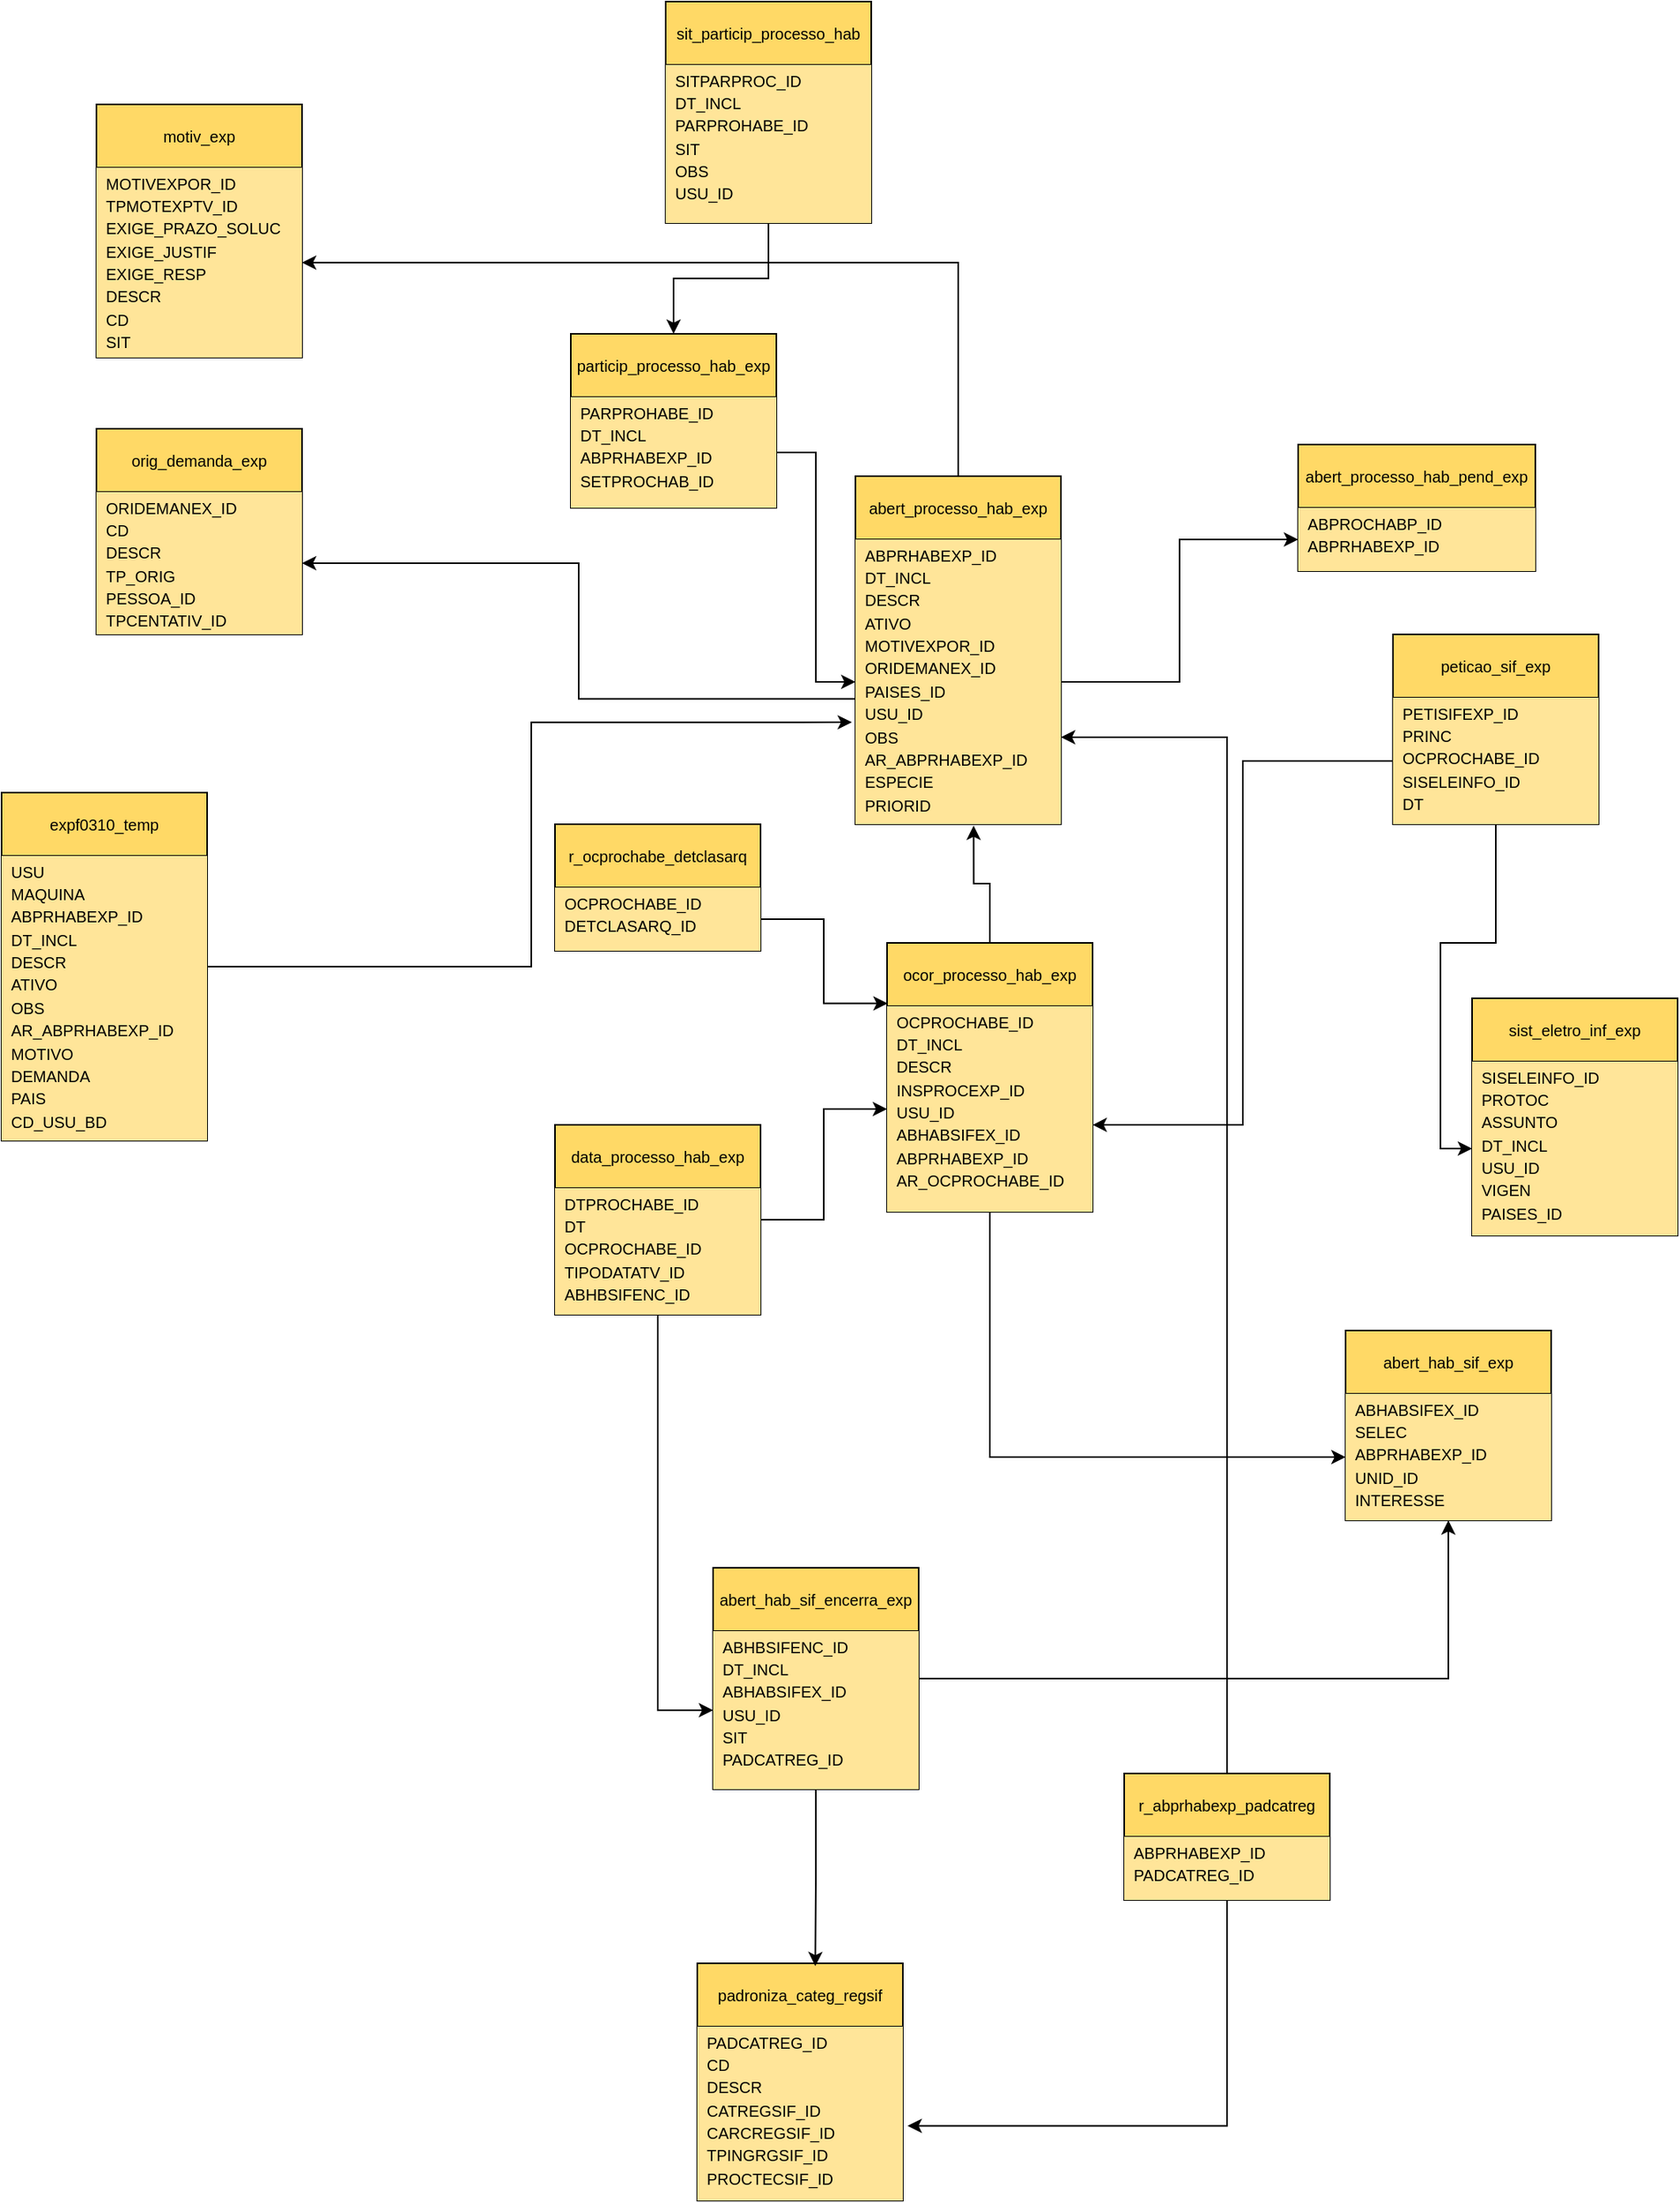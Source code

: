 <mxfile version="26.2.14">
  <diagram name="Página-1" id="PtGLryCrLmSfJg2WmDnL">
    <mxGraphModel dx="2392" dy="1904" grid="1" gridSize="10" guides="1" tooltips="1" connect="1" arrows="1" fold="1" page="1" pageScale="1" pageWidth="827" pageHeight="1169" math="0" shadow="0">
      <root>
        <mxCell id="0" />
        <mxCell id="1" parent="0" />
        <mxCell id="A1w2H3P0BhdjiwpkG9KE-1" value="&lt;font style=&quot;font-size: 10px;&quot;&gt;r_ocprochabe_detclasarq&lt;/font&gt;" style="swimlane;fontStyle=0;childLayout=stackLayout;horizontal=1;startSize=40;horizontalStack=0;resizeParent=1;resizeParentMax=0;resizeLast=0;collapsible=1;marginBottom=0;whiteSpace=wrap;html=1;fillColor=light-dark(#FFD966,#AF543C);" vertex="1" parent="1">
          <mxGeometry x="50" y="340" width="130" height="80" as="geometry" />
        </mxCell>
        <mxCell id="A1w2H3P0BhdjiwpkG9KE-2" value="&lt;div&gt;&lt;div&gt;&lt;div&gt;&lt;font style=&quot;font-size: 10px;&quot;&gt;OCPROCHABE_ID&amp;nbsp;&lt;/font&gt;&lt;/div&gt;&lt;div&gt;&lt;font style=&quot;font-size: 10px;&quot;&gt;DETCLASARQ_ID&amp;nbsp;&lt;/font&gt;&lt;/div&gt;&lt;/div&gt;&lt;/div&gt;&lt;div&gt;&lt;br&gt;&lt;/div&gt;" style="text;strokeColor=none;fillColor=#FFE599;align=left;verticalAlign=middle;spacingLeft=4;spacingRight=4;overflow=hidden;points=[[0,0.5],[1,0.5]];portConstraint=eastwest;rotatable=0;whiteSpace=wrap;html=1;" vertex="1" parent="A1w2H3P0BhdjiwpkG9KE-1">
          <mxGeometry y="40" width="130" height="40" as="geometry" />
        </mxCell>
        <mxCell id="A1w2H3P0BhdjiwpkG9KE-52" style="edgeStyle=orthogonalEdgeStyle;rounded=0;orthogonalLoop=1;jettySize=auto;html=1;" edge="1" parent="1" source="A1w2H3P0BhdjiwpkG9KE-6" target="A1w2H3P0BhdjiwpkG9KE-51">
          <mxGeometry relative="1" as="geometry" />
        </mxCell>
        <mxCell id="A1w2H3P0BhdjiwpkG9KE-6" value="&lt;font style=&quot;font-size: 10px;&quot;&gt;abert_processo_hab_exp&lt;/font&gt;" style="swimlane;fontStyle=0;childLayout=stackLayout;horizontal=1;startSize=40;horizontalStack=0;resizeParent=1;resizeParentMax=0;resizeLast=0;collapsible=1;marginBottom=0;whiteSpace=wrap;html=1;fillColor=light-dark(#FFD966,#AF543C);" vertex="1" parent="1">
          <mxGeometry x="240" y="120" width="130" height="220" as="geometry" />
        </mxCell>
        <mxCell id="A1w2H3P0BhdjiwpkG9KE-7" value="&lt;div&gt;&lt;div&gt;&lt;div&gt;&lt;div&gt;&lt;span style=&quot;font-size: 10px;&quot;&gt;ABPRHABEXP_ID&amp;nbsp; &amp;nbsp;&amp;nbsp;&lt;/span&gt;&lt;/div&gt;&lt;div&gt;&lt;span style=&quot;font-size: 10px;&quot;&gt;DT_INCL&amp;nbsp; &amp;nbsp; &amp;nbsp; &amp;nbsp; &amp;nbsp;&amp;nbsp;&lt;/span&gt;&lt;/div&gt;&lt;div&gt;&lt;span style=&quot;font-size: 10px;&quot;&gt;DESCR&amp;nbsp; &amp;nbsp; &amp;nbsp; &amp;nbsp; &amp;nbsp; &amp;nbsp;&amp;nbsp;&lt;/span&gt;&lt;/div&gt;&lt;div&gt;&lt;span style=&quot;font-size: 10px;&quot;&gt;ATIVO&amp;nbsp; &amp;nbsp; &amp;nbsp; &amp;nbsp; &amp;nbsp; &amp;nbsp;&amp;nbsp;&lt;/span&gt;&lt;/div&gt;&lt;div&gt;&lt;span style=&quot;font-size: 10px;&quot;&gt;MOTIVEXPOR_ID&amp;nbsp; &amp;nbsp;&amp;nbsp;&lt;/span&gt;&lt;/div&gt;&lt;div&gt;&lt;span style=&quot;font-size: 10px;&quot;&gt;ORIDEMANEX_ID&amp;nbsp; &amp;nbsp;&amp;nbsp;&lt;/span&gt;&lt;/div&gt;&lt;div&gt;&lt;span style=&quot;font-size: 10px;&quot;&gt;PAISES_ID&amp;nbsp; &amp;nbsp; &amp;nbsp; &amp;nbsp;&amp;nbsp;&lt;/span&gt;&lt;/div&gt;&lt;div&gt;&lt;span style=&quot;font-size: 10px;&quot;&gt;USU_ID&amp;nbsp; &amp;nbsp; &amp;nbsp; &amp;nbsp; &amp;nbsp; &amp;nbsp;&lt;/span&gt;&lt;/div&gt;&lt;div&gt;&lt;span style=&quot;font-size: 10px;&quot;&gt;OBS&amp;nbsp; &amp;nbsp; &amp;nbsp; &amp;nbsp; &amp;nbsp; &amp;nbsp; &amp;nbsp;&amp;nbsp;&lt;/span&gt;&lt;/div&gt;&lt;div&gt;&lt;span style=&quot;font-size: 10px;&quot;&gt;AR_ABPRHABEXP_ID&amp;nbsp;&lt;/span&gt;&lt;/div&gt;&lt;div&gt;&lt;span style=&quot;font-size: 10px;&quot;&gt;ESPECIE&amp;nbsp; &amp;nbsp; &amp;nbsp; &amp;nbsp; &amp;nbsp;&amp;nbsp;&lt;/span&gt;&lt;/div&gt;&lt;div&gt;&lt;span style=&quot;font-size: 10px;&quot;&gt;PRIORID&amp;nbsp; &amp;nbsp; &amp;nbsp; &amp;nbsp; &amp;nbsp;&amp;nbsp;&lt;/span&gt;&lt;/div&gt;&lt;/div&gt;&lt;/div&gt;&lt;/div&gt;&lt;div&gt;&lt;br&gt;&lt;/div&gt;" style="text;strokeColor=none;fillColor=#FFE599;align=left;verticalAlign=middle;spacingLeft=4;spacingRight=4;overflow=hidden;points=[[0,0.5],[1,0.5]];portConstraint=eastwest;rotatable=0;whiteSpace=wrap;html=1;" vertex="1" parent="A1w2H3P0BhdjiwpkG9KE-6">
          <mxGeometry y="40" width="130" height="180" as="geometry" />
        </mxCell>
        <mxCell id="A1w2H3P0BhdjiwpkG9KE-8" value="&lt;font style=&quot;font-size: 10px;&quot;&gt;abert_processo_hab_pend_exp&lt;/font&gt;" style="swimlane;fontStyle=0;childLayout=stackLayout;horizontal=1;startSize=40;horizontalStack=0;resizeParent=1;resizeParentMax=0;resizeLast=0;collapsible=1;marginBottom=0;whiteSpace=wrap;html=1;fillColor=light-dark(#FFD966,#AF543C);" vertex="1" parent="1">
          <mxGeometry x="520" y="100" width="150" height="80" as="geometry" />
        </mxCell>
        <mxCell id="A1w2H3P0BhdjiwpkG9KE-9" value="&lt;div&gt;&lt;div&gt;&lt;div&gt;&lt;div&gt;&lt;div&gt;&lt;div&gt;&lt;span style=&quot;font-size: 10px;&quot;&gt;ABPROCHABP_ID&lt;/span&gt;&lt;/div&gt;&lt;div&gt;&lt;span style=&quot;font-size: 10px;&quot;&gt;ABPRHABEXP_ID&lt;/span&gt;&lt;/div&gt;&lt;/div&gt;&lt;/div&gt;&lt;/div&gt;&lt;/div&gt;&lt;/div&gt;&lt;div&gt;&lt;br&gt;&lt;/div&gt;" style="text;strokeColor=none;fillColor=#FFE599;align=left;verticalAlign=middle;spacingLeft=4;spacingRight=4;overflow=hidden;points=[[0,0.5],[1,0.5]];portConstraint=eastwest;rotatable=0;whiteSpace=wrap;html=1;" vertex="1" parent="A1w2H3P0BhdjiwpkG9KE-8">
          <mxGeometry y="40" width="150" height="40" as="geometry" />
        </mxCell>
        <mxCell id="A1w2H3P0BhdjiwpkG9KE-24" style="edgeStyle=orthogonalEdgeStyle;rounded=0;orthogonalLoop=1;jettySize=auto;html=1;entryX=0;entryY=0.5;entryDx=0;entryDy=0;" edge="1" parent="1" source="A1w2H3P0BhdjiwpkG9KE-10" target="A1w2H3P0BhdjiwpkG9KE-16">
          <mxGeometry relative="1" as="geometry" />
        </mxCell>
        <mxCell id="A1w2H3P0BhdjiwpkG9KE-27" style="edgeStyle=orthogonalEdgeStyle;rounded=0;orthogonalLoop=1;jettySize=auto;html=1;entryX=0;entryY=0.5;entryDx=0;entryDy=0;" edge="1" parent="1" source="A1w2H3P0BhdjiwpkG9KE-10" target="A1w2H3P0BhdjiwpkG9KE-26">
          <mxGeometry relative="1" as="geometry" />
        </mxCell>
        <mxCell id="A1w2H3P0BhdjiwpkG9KE-10" value="&lt;font style=&quot;font-size: 10px;&quot;&gt;data_processo_hab_exp&lt;/font&gt;" style="swimlane;fontStyle=0;childLayout=stackLayout;horizontal=1;startSize=40;horizontalStack=0;resizeParent=1;resizeParentMax=0;resizeLast=0;collapsible=1;marginBottom=0;whiteSpace=wrap;html=1;fillColor=light-dark(#FFD966,#AF543C);" vertex="1" parent="1">
          <mxGeometry x="50" y="530" width="130" height="120" as="geometry" />
        </mxCell>
        <mxCell id="A1w2H3P0BhdjiwpkG9KE-11" value="&lt;div&gt;&lt;div&gt;&lt;div&gt;&lt;div&gt;&lt;span style=&quot;font-size: 10px;&quot;&gt;DTPROCHABE_ID&amp;nbsp;&lt;/span&gt;&lt;/div&gt;&lt;div&gt;&lt;span style=&quot;font-size: 10px;&quot;&gt;DT&amp;nbsp; &amp;nbsp; &amp;nbsp; &amp;nbsp; &amp;nbsp; &amp;nbsp;&amp;nbsp;&lt;/span&gt;&lt;/div&gt;&lt;div&gt;&lt;span style=&quot;font-size: 10px;&quot;&gt;OCPROCHABE_ID&amp;nbsp;&lt;/span&gt;&lt;/div&gt;&lt;div&gt;&lt;span style=&quot;font-size: 10px;&quot;&gt;TIPODATATV_ID&amp;nbsp;&lt;/span&gt;&lt;/div&gt;&lt;div&gt;&lt;span style=&quot;font-size: 10px;&quot;&gt;ABHBSIFENC_ID&amp;nbsp;&lt;/span&gt;&lt;/div&gt;&lt;/div&gt;&lt;/div&gt;&lt;/div&gt;&lt;div&gt;&lt;br&gt;&lt;/div&gt;" style="text;strokeColor=none;fillColor=#FFE599;align=left;verticalAlign=middle;spacingLeft=4;spacingRight=4;overflow=hidden;points=[[0,0.5],[1,0.5]];portConstraint=eastwest;rotatable=0;whiteSpace=wrap;html=1;" vertex="1" parent="A1w2H3P0BhdjiwpkG9KE-10">
          <mxGeometry y="40" width="130" height="80" as="geometry" />
        </mxCell>
        <mxCell id="A1w2H3P0BhdjiwpkG9KE-23" style="edgeStyle=orthogonalEdgeStyle;rounded=0;orthogonalLoop=1;jettySize=auto;html=1;" edge="1" parent="1" source="A1w2H3P0BhdjiwpkG9KE-12" target="A1w2H3P0BhdjiwpkG9KE-22">
          <mxGeometry relative="1" as="geometry" />
        </mxCell>
        <mxCell id="A1w2H3P0BhdjiwpkG9KE-12" value="&lt;font style=&quot;font-size: 10px;&quot;&gt;peticao_sif_exp&lt;/font&gt;" style="swimlane;fontStyle=0;childLayout=stackLayout;horizontal=1;startSize=40;horizontalStack=0;resizeParent=1;resizeParentMax=0;resizeLast=0;collapsible=1;marginBottom=0;whiteSpace=wrap;html=1;fillColor=light-dark(#FFD966,#AF543C);" vertex="1" parent="1">
          <mxGeometry x="580" y="220" width="130" height="120" as="geometry" />
        </mxCell>
        <mxCell id="A1w2H3P0BhdjiwpkG9KE-13" value="&lt;div&gt;&lt;div&gt;&lt;div&gt;&lt;div&gt;&lt;div&gt;&lt;span style=&quot;font-size: 10px;&quot;&gt;PETISIFEXP_ID&amp;nbsp;&lt;/span&gt;&lt;/div&gt;&lt;div&gt;&lt;span style=&quot;font-size: 10px;&quot;&gt;PRINC&amp;nbsp; &amp;nbsp; &amp;nbsp; &amp;nbsp; &amp;nbsp;&lt;/span&gt;&lt;/div&gt;&lt;div&gt;&lt;span style=&quot;font-size: 10px;&quot;&gt;OCPROCHABE_ID&amp;nbsp;&lt;/span&gt;&lt;/div&gt;&lt;div&gt;&lt;span style=&quot;font-size: 10px;&quot;&gt;SISELEINFO_ID&amp;nbsp;&lt;/span&gt;&lt;/div&gt;&lt;div&gt;&lt;span style=&quot;font-size: 10px;&quot;&gt;DT&amp;nbsp; &amp;nbsp; &amp;nbsp; &amp;nbsp; &amp;nbsp; &amp;nbsp;&amp;nbsp;&lt;/span&gt;&lt;/div&gt;&lt;/div&gt;&lt;/div&gt;&lt;/div&gt;&lt;/div&gt;&lt;div&gt;&lt;br&gt;&lt;/div&gt;" style="text;strokeColor=none;fillColor=#FFE599;align=left;verticalAlign=middle;spacingLeft=4;spacingRight=4;overflow=hidden;points=[[0,0.5],[1,0.5]];portConstraint=eastwest;rotatable=0;whiteSpace=wrap;html=1;" vertex="1" parent="A1w2H3P0BhdjiwpkG9KE-12">
          <mxGeometry y="40" width="130" height="80" as="geometry" />
        </mxCell>
        <mxCell id="A1w2H3P0BhdjiwpkG9KE-14" style="edgeStyle=orthogonalEdgeStyle;rounded=0;orthogonalLoop=1;jettySize=auto;html=1;" edge="1" parent="1" source="A1w2H3P0BhdjiwpkG9KE-7" target="A1w2H3P0BhdjiwpkG9KE-9">
          <mxGeometry relative="1" as="geometry" />
        </mxCell>
        <mxCell id="A1w2H3P0BhdjiwpkG9KE-30" style="edgeStyle=orthogonalEdgeStyle;rounded=0;orthogonalLoop=1;jettySize=auto;html=1;entryX=0;entryY=0.5;entryDx=0;entryDy=0;" edge="1" parent="1" source="A1w2H3P0BhdjiwpkG9KE-15" target="A1w2H3P0BhdjiwpkG9KE-29">
          <mxGeometry relative="1" as="geometry" />
        </mxCell>
        <mxCell id="A1w2H3P0BhdjiwpkG9KE-15" value="&lt;font style=&quot;font-size: 10px;&quot;&gt;ocor_processo_hab_exp&lt;/font&gt;" style="swimlane;fontStyle=0;childLayout=stackLayout;horizontal=1;startSize=40;horizontalStack=0;resizeParent=1;resizeParentMax=0;resizeLast=0;collapsible=1;marginBottom=0;whiteSpace=wrap;html=1;fillColor=light-dark(#FFD966,#AF543C);" vertex="1" parent="1">
          <mxGeometry x="260" y="415" width="130" height="170" as="geometry" />
        </mxCell>
        <mxCell id="A1w2H3P0BhdjiwpkG9KE-16" value="&lt;div&gt;&lt;div&gt;&lt;div&gt;&lt;div&gt;&lt;div&gt;&lt;span style=&quot;font-size: 10px;&quot;&gt;OCPROCHABE_ID&amp;nbsp; &amp;nbsp;&amp;nbsp;&lt;/span&gt;&lt;/div&gt;&lt;div&gt;&lt;span style=&quot;font-size: 10px;&quot;&gt;DT_INCL&amp;nbsp; &amp;nbsp; &amp;nbsp; &amp;nbsp; &amp;nbsp;&amp;nbsp;&lt;/span&gt;&lt;/div&gt;&lt;div&gt;&lt;span style=&quot;font-size: 10px;&quot;&gt;DESCR&amp;nbsp; &amp;nbsp; &amp;nbsp; &amp;nbsp; &amp;nbsp; &amp;nbsp;&amp;nbsp;&lt;/span&gt;&lt;/div&gt;&lt;div&gt;&lt;span style=&quot;font-size: 10px;&quot;&gt;INSPROCEXP_ID&amp;nbsp; &amp;nbsp;&amp;nbsp;&lt;/span&gt;&lt;/div&gt;&lt;div&gt;&lt;span style=&quot;font-size: 10px;&quot;&gt;USU_ID&amp;nbsp; &amp;nbsp; &amp;nbsp; &amp;nbsp; &amp;nbsp; &amp;nbsp;&lt;/span&gt;&lt;/div&gt;&lt;div&gt;&lt;span style=&quot;font-size: 10px;&quot;&gt;ABHABSIFEX_ID&amp;nbsp; &amp;nbsp;&amp;nbsp;&lt;/span&gt;&lt;/div&gt;&lt;div&gt;&lt;span style=&quot;font-size: 10px;&quot;&gt;ABPRHABEXP_ID&amp;nbsp; &amp;nbsp;&amp;nbsp;&lt;/span&gt;&lt;/div&gt;&lt;div&gt;&lt;span style=&quot;font-size: 10px;&quot;&gt;AR_OCPROCHABE_ID&amp;nbsp;&lt;/span&gt;&lt;/div&gt;&lt;/div&gt;&lt;/div&gt;&lt;/div&gt;&lt;/div&gt;&lt;div&gt;&lt;br&gt;&lt;/div&gt;" style="text;strokeColor=none;fillColor=#FFE599;align=left;verticalAlign=middle;spacingLeft=4;spacingRight=4;overflow=hidden;points=[[0,0.5],[1,0.5]];portConstraint=eastwest;rotatable=0;whiteSpace=wrap;html=1;" vertex="1" parent="A1w2H3P0BhdjiwpkG9KE-15">
          <mxGeometry y="40" width="130" height="130" as="geometry" />
        </mxCell>
        <mxCell id="A1w2H3P0BhdjiwpkG9KE-18" style="edgeStyle=orthogonalEdgeStyle;rounded=0;orthogonalLoop=1;jettySize=auto;html=1;entryX=0.003;entryY=0.225;entryDx=0;entryDy=0;entryPerimeter=0;" edge="1" parent="1" source="A1w2H3P0BhdjiwpkG9KE-2" target="A1w2H3P0BhdjiwpkG9KE-15">
          <mxGeometry relative="1" as="geometry" />
        </mxCell>
        <mxCell id="A1w2H3P0BhdjiwpkG9KE-19" style="edgeStyle=orthogonalEdgeStyle;rounded=0;orthogonalLoop=1;jettySize=auto;html=1;entryX=1;entryY=0.577;entryDx=0;entryDy=0;entryPerimeter=0;" edge="1" parent="1" source="A1w2H3P0BhdjiwpkG9KE-13" target="A1w2H3P0BhdjiwpkG9KE-16">
          <mxGeometry relative="1" as="geometry" />
        </mxCell>
        <mxCell id="A1w2H3P0BhdjiwpkG9KE-20" style="edgeStyle=orthogonalEdgeStyle;rounded=0;orthogonalLoop=1;jettySize=auto;html=1;entryX=0.575;entryY=1.005;entryDx=0;entryDy=0;entryPerimeter=0;" edge="1" parent="1" source="A1w2H3P0BhdjiwpkG9KE-15" target="A1w2H3P0BhdjiwpkG9KE-7">
          <mxGeometry relative="1" as="geometry" />
        </mxCell>
        <mxCell id="A1w2H3P0BhdjiwpkG9KE-21" value="&lt;font style=&quot;font-size: 10px;&quot;&gt;sist_eletro_inf_exp&lt;/font&gt;" style="swimlane;fontStyle=0;childLayout=stackLayout;horizontal=1;startSize=40;horizontalStack=0;resizeParent=1;resizeParentMax=0;resizeLast=0;collapsible=1;marginBottom=0;whiteSpace=wrap;html=1;fillColor=light-dark(#FFD966,#AF543C);" vertex="1" parent="1">
          <mxGeometry x="630" y="450" width="130" height="150" as="geometry" />
        </mxCell>
        <mxCell id="A1w2H3P0BhdjiwpkG9KE-22" value="&lt;div&gt;&lt;div&gt;&lt;div&gt;&lt;div&gt;&lt;div&gt;&lt;div&gt;&lt;span style=&quot;font-size: 10px;&quot;&gt;SISELEINFO_ID&amp;nbsp;&lt;/span&gt;&lt;/div&gt;&lt;div&gt;&lt;span style=&quot;font-size: 10px;&quot;&gt;PROTOC&amp;nbsp; &amp;nbsp; &amp;nbsp; &amp;nbsp;&amp;nbsp;&lt;/span&gt;&lt;/div&gt;&lt;div&gt;&lt;span style=&quot;font-size: 10px;&quot;&gt;ASSUNTO&amp;nbsp; &amp;nbsp; &amp;nbsp; &amp;nbsp;&lt;/span&gt;&lt;/div&gt;&lt;div&gt;&lt;span style=&quot;font-size: 10px;&quot;&gt;DT_INCL&amp;nbsp; &amp;nbsp; &amp;nbsp; &amp;nbsp;&lt;/span&gt;&lt;/div&gt;&lt;div&gt;&lt;span style=&quot;font-size: 10px;&quot;&gt;USU_ID&amp;nbsp; &amp;nbsp; &amp;nbsp; &amp;nbsp;&amp;nbsp;&lt;/span&gt;&lt;/div&gt;&lt;div&gt;&lt;span style=&quot;font-size: 10px;&quot;&gt;VIGEN&amp;nbsp; &amp;nbsp; &amp;nbsp; &amp;nbsp; &amp;nbsp;&lt;/span&gt;&lt;/div&gt;&lt;div&gt;&lt;span style=&quot;font-size: 10px;&quot;&gt;PAISES_ID&amp;nbsp; &amp;nbsp; &amp;nbsp;&lt;/span&gt;&lt;/div&gt;&lt;/div&gt;&lt;/div&gt;&lt;/div&gt;&lt;/div&gt;&lt;/div&gt;&lt;div&gt;&lt;br&gt;&lt;/div&gt;" style="text;strokeColor=none;fillColor=#FFE599;align=left;verticalAlign=middle;spacingLeft=4;spacingRight=4;overflow=hidden;points=[[0,0.5],[1,0.5]];portConstraint=eastwest;rotatable=0;whiteSpace=wrap;html=1;" vertex="1" parent="A1w2H3P0BhdjiwpkG9KE-21">
          <mxGeometry y="40" width="130" height="110" as="geometry" />
        </mxCell>
        <mxCell id="A1w2H3P0BhdjiwpkG9KE-31" style="edgeStyle=orthogonalEdgeStyle;rounded=0;orthogonalLoop=1;jettySize=auto;html=1;entryX=0.5;entryY=1;entryDx=0;entryDy=0;" edge="1" parent="1" source="A1w2H3P0BhdjiwpkG9KE-25" target="A1w2H3P0BhdjiwpkG9KE-28">
          <mxGeometry relative="1" as="geometry">
            <mxPoint x="630" y="820" as="targetPoint" />
          </mxGeometry>
        </mxCell>
        <mxCell id="A1w2H3P0BhdjiwpkG9KE-25" value="&lt;font style=&quot;font-size: 10px;&quot;&gt;abert_hab_sif_encerra_exp&lt;/font&gt;" style="swimlane;fontStyle=0;childLayout=stackLayout;horizontal=1;startSize=40;horizontalStack=0;resizeParent=1;resizeParentMax=0;resizeLast=0;collapsible=1;marginBottom=0;whiteSpace=wrap;html=1;fillColor=light-dark(#FFD966,#AF543C);" vertex="1" parent="1">
          <mxGeometry x="150" y="810" width="130" height="140" as="geometry" />
        </mxCell>
        <mxCell id="A1w2H3P0BhdjiwpkG9KE-26" value="&lt;div&gt;&lt;div&gt;&lt;div&gt;&lt;div&gt;&lt;div&gt;&lt;div&gt;&lt;span style=&quot;font-size: 10px;&quot;&gt;ABHBSIFENC_ID&amp;nbsp;&lt;/span&gt;&lt;/div&gt;&lt;div&gt;&lt;span style=&quot;font-size: 10px;&quot;&gt;DT_INCL&amp;nbsp; &amp;nbsp; &amp;nbsp; &amp;nbsp;&lt;/span&gt;&lt;/div&gt;&lt;div&gt;&lt;span style=&quot;font-size: 10px;&quot;&gt;ABHABSIFEX_ID&amp;nbsp;&lt;/span&gt;&lt;/div&gt;&lt;div&gt;&lt;span style=&quot;font-size: 10px;&quot;&gt;USU_ID&amp;nbsp; &amp;nbsp; &amp;nbsp; &amp;nbsp;&amp;nbsp;&lt;/span&gt;&lt;/div&gt;&lt;div&gt;&lt;span style=&quot;font-size: 10px;&quot;&gt;SIT&amp;nbsp; &amp;nbsp; &amp;nbsp; &amp;nbsp; &amp;nbsp; &amp;nbsp;&lt;/span&gt;&lt;/div&gt;&lt;div&gt;&lt;span style=&quot;font-size: 10px;&quot;&gt;PADCATREG_ID&amp;nbsp;&amp;nbsp;&lt;/span&gt;&lt;/div&gt;&lt;/div&gt;&lt;/div&gt;&lt;/div&gt;&lt;/div&gt;&lt;/div&gt;&lt;div&gt;&lt;br&gt;&lt;/div&gt;" style="text;strokeColor=none;fillColor=#FFE599;align=left;verticalAlign=middle;spacingLeft=4;spacingRight=4;overflow=hidden;points=[[0,0.5],[1,0.5]];portConstraint=eastwest;rotatable=0;whiteSpace=wrap;html=1;" vertex="1" parent="A1w2H3P0BhdjiwpkG9KE-25">
          <mxGeometry y="40" width="130" height="100" as="geometry" />
        </mxCell>
        <mxCell id="A1w2H3P0BhdjiwpkG9KE-28" value="&lt;font style=&quot;font-size: 10px;&quot;&gt;abert_hab_sif_exp&lt;/font&gt;" style="swimlane;fontStyle=0;childLayout=stackLayout;horizontal=1;startSize=40;horizontalStack=0;resizeParent=1;resizeParentMax=0;resizeLast=0;collapsible=1;marginBottom=0;whiteSpace=wrap;html=1;fillColor=light-dark(#FFD966,#AF543C);" vertex="1" parent="1">
          <mxGeometry x="550" y="660" width="130" height="120" as="geometry" />
        </mxCell>
        <mxCell id="A1w2H3P0BhdjiwpkG9KE-29" value="&lt;div&gt;&lt;div&gt;&lt;div&gt;&lt;div&gt;&lt;div&gt;&lt;div&gt;&lt;div&gt;&lt;span style=&quot;font-size: 10px;&quot;&gt;ABHABSIFEX_ID&lt;/span&gt;&lt;/div&gt;&lt;div&gt;&lt;span style=&quot;font-size: 10px;&quot;&gt;SELEC&amp;nbsp; &amp;nbsp; &amp;nbsp; &amp;nbsp;&amp;nbsp;&lt;/span&gt;&lt;/div&gt;&lt;div&gt;&lt;span style=&quot;font-size: 10px;&quot;&gt;ABPRHABEXP_ID&lt;/span&gt;&lt;/div&gt;&lt;div&gt;&lt;span style=&quot;font-size: 10px;&quot;&gt;UNID_ID&amp;nbsp; &amp;nbsp; &amp;nbsp;&amp;nbsp;&lt;/span&gt;&lt;/div&gt;&lt;div&gt;&lt;span style=&quot;font-size: 10px;&quot;&gt;INTERESSE&amp;nbsp; &amp;nbsp;&amp;nbsp;&lt;/span&gt;&lt;/div&gt;&lt;/div&gt;&lt;/div&gt;&lt;/div&gt;&lt;/div&gt;&lt;/div&gt;&lt;/div&gt;&lt;div&gt;&lt;br&gt;&lt;/div&gt;" style="text;strokeColor=none;fillColor=#FFE599;align=left;verticalAlign=middle;spacingLeft=4;spacingRight=4;overflow=hidden;points=[[0,0.5],[1,0.5]];portConstraint=eastwest;rotatable=0;whiteSpace=wrap;html=1;" vertex="1" parent="A1w2H3P0BhdjiwpkG9KE-28">
          <mxGeometry y="40" width="130" height="80" as="geometry" />
        </mxCell>
        <mxCell id="A1w2H3P0BhdjiwpkG9KE-36" style="edgeStyle=orthogonalEdgeStyle;rounded=0;orthogonalLoop=1;jettySize=auto;html=1;entryX=0.5;entryY=0;entryDx=0;entryDy=0;" edge="1" parent="1" source="A1w2H3P0BhdjiwpkG9KE-32" target="A1w2H3P0BhdjiwpkG9KE-34">
          <mxGeometry relative="1" as="geometry" />
        </mxCell>
        <mxCell id="A1w2H3P0BhdjiwpkG9KE-32" value="&lt;font style=&quot;font-size: 10px;&quot;&gt;sit_particip_processo_hab&lt;/font&gt;" style="swimlane;fontStyle=0;childLayout=stackLayout;horizontal=1;startSize=40;horizontalStack=0;resizeParent=1;resizeParentMax=0;resizeLast=0;collapsible=1;marginBottom=0;whiteSpace=wrap;html=1;fillColor=light-dark(#FFD966,#AF543C);" vertex="1" parent="1">
          <mxGeometry x="120" y="-180" width="130" height="140" as="geometry" />
        </mxCell>
        <mxCell id="A1w2H3P0BhdjiwpkG9KE-33" value="&lt;div&gt;&lt;div&gt;&lt;div&gt;&lt;div&gt;&lt;div&gt;&lt;div&gt;&lt;div&gt;&lt;span style=&quot;font-size: 10px;&quot;&gt;SITPARPROC_ID&lt;/span&gt;&lt;/div&gt;&lt;div&gt;&lt;span style=&quot;font-size: 10px;&quot;&gt;DT_INCL&amp;nbsp; &amp;nbsp; &amp;nbsp;&amp;nbsp;&lt;/span&gt;&lt;/div&gt;&lt;div&gt;&lt;span style=&quot;font-size: 10px;&quot;&gt;PARPROHABE_ID&lt;/span&gt;&lt;/div&gt;&lt;div&gt;&lt;span style=&quot;font-size: 10px;&quot;&gt;SIT&amp;nbsp; &amp;nbsp; &amp;nbsp; &amp;nbsp; &amp;nbsp;&amp;nbsp;&lt;/span&gt;&lt;/div&gt;&lt;div&gt;&lt;span style=&quot;font-size: 10px;&quot;&gt;OBS&amp;nbsp; &amp;nbsp; &amp;nbsp; &amp;nbsp; &amp;nbsp;&amp;nbsp;&lt;/span&gt;&lt;/div&gt;&lt;div&gt;&lt;span style=&quot;font-size: 10px;&quot;&gt;USU_ID&amp;nbsp; &amp;nbsp; &amp;nbsp; &amp;nbsp;&lt;/span&gt;&lt;/div&gt;&lt;/div&gt;&lt;/div&gt;&lt;/div&gt;&lt;/div&gt;&lt;/div&gt;&lt;/div&gt;&lt;div&gt;&lt;br&gt;&lt;/div&gt;" style="text;strokeColor=none;fillColor=#FFE599;align=left;verticalAlign=middle;spacingLeft=4;spacingRight=4;overflow=hidden;points=[[0,0.5],[1,0.5]];portConstraint=eastwest;rotatable=0;whiteSpace=wrap;html=1;" vertex="1" parent="A1w2H3P0BhdjiwpkG9KE-32">
          <mxGeometry y="40" width="130" height="100" as="geometry" />
        </mxCell>
        <mxCell id="A1w2H3P0BhdjiwpkG9KE-34" value="&lt;font style=&quot;font-size: 10px;&quot;&gt;particip_processo_hab_exp&lt;/font&gt;" style="swimlane;fontStyle=0;childLayout=stackLayout;horizontal=1;startSize=40;horizontalStack=0;resizeParent=1;resizeParentMax=0;resizeLast=0;collapsible=1;marginBottom=0;whiteSpace=wrap;html=1;fillColor=light-dark(#FFD966,#AF543C);" vertex="1" parent="1">
          <mxGeometry x="60" y="30" width="130" height="110" as="geometry" />
        </mxCell>
        <mxCell id="A1w2H3P0BhdjiwpkG9KE-35" value="&lt;div&gt;&lt;div&gt;&lt;div&gt;&lt;div&gt;&lt;div&gt;&lt;div&gt;&lt;div&gt;&lt;div&gt;&lt;span style=&quot;font-size: 10px;&quot;&gt;PARPROHABE_ID&lt;/span&gt;&lt;/div&gt;&lt;div&gt;&lt;span style=&quot;font-size: 10px;&quot;&gt;DT_INCL&amp;nbsp; &amp;nbsp; &amp;nbsp;&amp;nbsp;&lt;/span&gt;&lt;/div&gt;&lt;div&gt;&lt;span style=&quot;font-size: 10px;&quot;&gt;ABPRHABEXP_ID&lt;/span&gt;&lt;/div&gt;&lt;div&gt;&lt;span style=&quot;font-size: 10px;&quot;&gt;SETPROCHAB_ID&lt;/span&gt;&lt;/div&gt;&lt;/div&gt;&lt;/div&gt;&lt;/div&gt;&lt;/div&gt;&lt;/div&gt;&lt;/div&gt;&lt;/div&gt;&lt;div&gt;&lt;br&gt;&lt;/div&gt;" style="text;strokeColor=none;fillColor=#FFE599;align=left;verticalAlign=middle;spacingLeft=4;spacingRight=4;overflow=hidden;points=[[0,0.5],[1,0.5]];portConstraint=eastwest;rotatable=0;whiteSpace=wrap;html=1;" vertex="1" parent="A1w2H3P0BhdjiwpkG9KE-34">
          <mxGeometry y="40" width="130" height="70" as="geometry" />
        </mxCell>
        <mxCell id="A1w2H3P0BhdjiwpkG9KE-37" style="edgeStyle=orthogonalEdgeStyle;rounded=0;orthogonalLoop=1;jettySize=auto;html=1;entryX=0;entryY=0.5;entryDx=0;entryDy=0;" edge="1" parent="1" source="A1w2H3P0BhdjiwpkG9KE-35" target="A1w2H3P0BhdjiwpkG9KE-7">
          <mxGeometry relative="1" as="geometry" />
        </mxCell>
        <mxCell id="A1w2H3P0BhdjiwpkG9KE-40" style="edgeStyle=orthogonalEdgeStyle;rounded=0;orthogonalLoop=1;jettySize=auto;html=1;entryX=1;entryY=0.75;entryDx=0;entryDy=0;exitX=0.5;exitY=0;exitDx=0;exitDy=0;" edge="1" parent="1" source="A1w2H3P0BhdjiwpkG9KE-38" target="A1w2H3P0BhdjiwpkG9KE-6">
          <mxGeometry relative="1" as="geometry" />
        </mxCell>
        <mxCell id="A1w2H3P0BhdjiwpkG9KE-38" value="&lt;font style=&quot;font-size: 10px;&quot;&gt;r_abprhabexp_padcatreg&lt;/font&gt;" style="swimlane;fontStyle=0;childLayout=stackLayout;horizontal=1;startSize=40;horizontalStack=0;resizeParent=1;resizeParentMax=0;resizeLast=0;collapsible=1;marginBottom=0;whiteSpace=wrap;html=1;fillColor=light-dark(#FFD966,#AF543C);" vertex="1" parent="1">
          <mxGeometry x="410" y="940" width="130" height="80" as="geometry" />
        </mxCell>
        <mxCell id="A1w2H3P0BhdjiwpkG9KE-39" value="&lt;div&gt;&lt;div&gt;&lt;div&gt;&lt;div&gt;&lt;div&gt;&lt;div&gt;&lt;div&gt;&lt;div&gt;&lt;span style=&quot;font-size: 10px;&quot;&gt;ABPRHABEXP_ID&lt;/span&gt;&lt;/div&gt;&lt;div&gt;&lt;span style=&quot;font-size: 10px;&quot;&gt;PADCATREG_ID&amp;nbsp;&lt;/span&gt;&lt;/div&gt;&lt;/div&gt;&lt;/div&gt;&lt;/div&gt;&lt;/div&gt;&lt;/div&gt;&lt;/div&gt;&lt;/div&gt;&lt;div&gt;&lt;br&gt;&lt;/div&gt;" style="text;strokeColor=none;fillColor=#FFE599;align=left;verticalAlign=middle;spacingLeft=4;spacingRight=4;overflow=hidden;points=[[0,0.5],[1,0.5]];portConstraint=eastwest;rotatable=0;whiteSpace=wrap;html=1;" vertex="1" parent="A1w2H3P0BhdjiwpkG9KE-38">
          <mxGeometry y="40" width="130" height="40" as="geometry" />
        </mxCell>
        <mxCell id="A1w2H3P0BhdjiwpkG9KE-41" value="&lt;font style=&quot;font-size: 10px;&quot;&gt;padroniza_categ_regsif&lt;/font&gt;" style="swimlane;fontStyle=0;childLayout=stackLayout;horizontal=1;startSize=40;horizontalStack=0;resizeParent=1;resizeParentMax=0;resizeLast=0;collapsible=1;marginBottom=0;whiteSpace=wrap;html=1;fillColor=light-dark(#FFD966,#AF543C);" vertex="1" parent="1">
          <mxGeometry x="140" y="1060" width="130" height="150" as="geometry" />
        </mxCell>
        <mxCell id="A1w2H3P0BhdjiwpkG9KE-42" value="&lt;div&gt;&lt;div&gt;&lt;div&gt;&lt;div&gt;&lt;div&gt;&lt;div&gt;&lt;div&gt;&lt;div&gt;&lt;div&gt;&lt;span style=&quot;font-size: 10px;&quot;&gt;PADCATREG_ID&amp;nbsp;&lt;/span&gt;&lt;/div&gt;&lt;div&gt;&lt;span style=&quot;font-size: 10px;&quot;&gt;CD&amp;nbsp; &amp;nbsp; &amp;nbsp; &amp;nbsp; &amp;nbsp; &amp;nbsp;&lt;/span&gt;&lt;/div&gt;&lt;div&gt;&lt;span style=&quot;font-size: 10px;&quot;&gt;DESCR&amp;nbsp; &amp;nbsp; &amp;nbsp; &amp;nbsp;&amp;nbsp;&lt;/span&gt;&lt;/div&gt;&lt;div&gt;&lt;span style=&quot;font-size: 10px;&quot;&gt;CATREGSIF_ID&amp;nbsp;&lt;/span&gt;&lt;/div&gt;&lt;div&gt;&lt;span style=&quot;font-size: 10px;&quot;&gt;CARCREGSIF_ID&lt;/span&gt;&lt;/div&gt;&lt;div&gt;&lt;span style=&quot;font-size: 10px;&quot;&gt;TPINGRGSIF_ID&lt;/span&gt;&lt;/div&gt;&lt;div&gt;&lt;span style=&quot;font-size: 10px;&quot;&gt;PROCTECSIF_ID&lt;/span&gt;&lt;/div&gt;&lt;/div&gt;&lt;/div&gt;&lt;/div&gt;&lt;/div&gt;&lt;/div&gt;&lt;/div&gt;&lt;/div&gt;&lt;/div&gt;&lt;div&gt;&lt;br&gt;&lt;/div&gt;" style="text;strokeColor=none;fillColor=#FFE599;align=left;verticalAlign=middle;spacingLeft=4;spacingRight=4;overflow=hidden;points=[[0,0.5],[1,0.5]];portConstraint=eastwest;rotatable=0;whiteSpace=wrap;html=1;" vertex="1" parent="A1w2H3P0BhdjiwpkG9KE-41">
          <mxGeometry y="40" width="130" height="110" as="geometry" />
        </mxCell>
        <mxCell id="A1w2H3P0BhdjiwpkG9KE-43" style="edgeStyle=orthogonalEdgeStyle;rounded=0;orthogonalLoop=1;jettySize=auto;html=1;entryX=1.023;entryY=0.57;entryDx=0;entryDy=0;entryPerimeter=0;" edge="1" parent="1" source="A1w2H3P0BhdjiwpkG9KE-38" target="A1w2H3P0BhdjiwpkG9KE-42">
          <mxGeometry relative="1" as="geometry" />
        </mxCell>
        <mxCell id="A1w2H3P0BhdjiwpkG9KE-44" style="edgeStyle=orthogonalEdgeStyle;rounded=0;orthogonalLoop=1;jettySize=auto;html=1;entryX=0.574;entryY=0.012;entryDx=0;entryDy=0;entryPerimeter=0;" edge="1" parent="1" source="A1w2H3P0BhdjiwpkG9KE-25" target="A1w2H3P0BhdjiwpkG9KE-41">
          <mxGeometry relative="1" as="geometry" />
        </mxCell>
        <mxCell id="A1w2H3P0BhdjiwpkG9KE-45" value="&lt;font style=&quot;font-size: 10px;&quot;&gt;expf0310_temp&lt;/font&gt;" style="swimlane;fontStyle=0;childLayout=stackLayout;horizontal=1;startSize=40;horizontalStack=0;resizeParent=1;resizeParentMax=0;resizeLast=0;collapsible=1;marginBottom=0;whiteSpace=wrap;html=1;fillColor=light-dark(#FFD966,#AF543C);" vertex="1" parent="1">
          <mxGeometry x="-300" y="320" width="130" height="220" as="geometry" />
        </mxCell>
        <mxCell id="A1w2H3P0BhdjiwpkG9KE-46" value="&lt;div&gt;&lt;div&gt;&lt;div&gt;&lt;div&gt;&lt;div&gt;&lt;div&gt;&lt;div&gt;&lt;div&gt;&lt;div&gt;&lt;div&gt;&lt;span style=&quot;font-size: 10px;&quot;&gt;USU&amp;nbsp; &amp;nbsp; &amp;nbsp; &amp;nbsp; &amp;nbsp; &amp;nbsp; &amp;nbsp;&amp;nbsp;&lt;/span&gt;&lt;/div&gt;&lt;div&gt;&lt;span style=&quot;font-size: 10px;&quot;&gt;MAQUINA&amp;nbsp; &amp;nbsp; &amp;nbsp; &amp;nbsp; &amp;nbsp;&amp;nbsp;&lt;/span&gt;&lt;/div&gt;&lt;div&gt;&lt;span style=&quot;font-size: 10px;&quot;&gt;ABPRHABEXP_ID&amp;nbsp; &amp;nbsp;&amp;nbsp;&lt;/span&gt;&lt;/div&gt;&lt;div&gt;&lt;span style=&quot;font-size: 10px;&quot;&gt;DT_INCL&amp;nbsp; &amp;nbsp; &amp;nbsp; &amp;nbsp; &amp;nbsp;&amp;nbsp;&lt;/span&gt;&lt;/div&gt;&lt;div&gt;&lt;span style=&quot;font-size: 10px;&quot;&gt;DESCR&amp;nbsp; &amp;nbsp; &amp;nbsp; &amp;nbsp; &amp;nbsp; &amp;nbsp;&amp;nbsp;&lt;/span&gt;&lt;/div&gt;&lt;div&gt;&lt;span style=&quot;font-size: 10px;&quot;&gt;ATIVO&amp;nbsp; &amp;nbsp; &amp;nbsp; &amp;nbsp; &amp;nbsp; &amp;nbsp;&amp;nbsp;&lt;/span&gt;&lt;/div&gt;&lt;div&gt;&lt;span style=&quot;font-size: 10px;&quot;&gt;OBS&amp;nbsp; &amp;nbsp; &amp;nbsp; &amp;nbsp; &amp;nbsp; &amp;nbsp; &amp;nbsp;&amp;nbsp;&lt;/span&gt;&lt;/div&gt;&lt;div&gt;&lt;span style=&quot;font-size: 10px;&quot;&gt;AR_ABPRHABEXP_ID&amp;nbsp;&lt;/span&gt;&lt;/div&gt;&lt;div&gt;&lt;span style=&quot;font-size: 10px;&quot;&gt;MOTIVO&amp;nbsp; &amp;nbsp; &amp;nbsp; &amp;nbsp; &amp;nbsp; &amp;nbsp;&lt;/span&gt;&lt;/div&gt;&lt;div&gt;&lt;span style=&quot;font-size: 10px;&quot;&gt;DEMANDA&amp;nbsp; &amp;nbsp; &amp;nbsp; &amp;nbsp; &amp;nbsp;&amp;nbsp;&lt;/span&gt;&lt;/div&gt;&lt;div&gt;&lt;span style=&quot;font-size: 10px;&quot;&gt;PAIS&amp;nbsp; &amp;nbsp; &amp;nbsp; &amp;nbsp; &amp;nbsp; &amp;nbsp; &amp;nbsp;&lt;/span&gt;&lt;/div&gt;&lt;div&gt;&lt;span style=&quot;font-size: 10px;&quot;&gt;CD_USU_BD&amp;nbsp; &amp;nbsp; &amp;nbsp; &amp;nbsp;&amp;nbsp;&lt;/span&gt;&lt;/div&gt;&lt;/div&gt;&lt;/div&gt;&lt;/div&gt;&lt;/div&gt;&lt;/div&gt;&lt;/div&gt;&lt;/div&gt;&lt;/div&gt;&lt;/div&gt;&lt;div&gt;&lt;br&gt;&lt;/div&gt;" style="text;strokeColor=none;fillColor=#FFE599;align=left;verticalAlign=middle;spacingLeft=4;spacingRight=4;overflow=hidden;points=[[0,0.5],[1,0.5]];portConstraint=eastwest;rotatable=0;whiteSpace=wrap;html=1;" vertex="1" parent="A1w2H3P0BhdjiwpkG9KE-45">
          <mxGeometry y="40" width="130" height="180" as="geometry" />
        </mxCell>
        <mxCell id="A1w2H3P0BhdjiwpkG9KE-47" style="edgeStyle=orthogonalEdgeStyle;rounded=0;orthogonalLoop=1;jettySize=auto;html=1;entryX=-0.017;entryY=0.642;entryDx=0;entryDy=0;entryPerimeter=0;" edge="1" parent="1" source="A1w2H3P0BhdjiwpkG9KE-45" target="A1w2H3P0BhdjiwpkG9KE-7">
          <mxGeometry relative="1" as="geometry" />
        </mxCell>
        <mxCell id="A1w2H3P0BhdjiwpkG9KE-48" value="&lt;font style=&quot;font-size: 10px;&quot;&gt;orig_demanda_exp&lt;/font&gt;" style="swimlane;fontStyle=0;childLayout=stackLayout;horizontal=1;startSize=40;horizontalStack=0;resizeParent=1;resizeParentMax=0;resizeLast=0;collapsible=1;marginBottom=0;whiteSpace=wrap;html=1;fillColor=light-dark(#FFD966,#AF543C);" vertex="1" parent="1">
          <mxGeometry x="-240" y="90" width="130" height="130" as="geometry" />
        </mxCell>
        <mxCell id="A1w2H3P0BhdjiwpkG9KE-49" value="&lt;div&gt;&lt;div&gt;&lt;div&gt;&lt;div&gt;&lt;span style=&quot;font-size: 10px;&quot;&gt;ORIDEMANEX_ID&lt;/span&gt;&lt;/div&gt;&lt;div&gt;&lt;span style=&quot;font-size: 10px;&quot;&gt;CD&amp;nbsp; &amp;nbsp; &amp;nbsp; &amp;nbsp; &amp;nbsp; &amp;nbsp;&lt;/span&gt;&lt;/div&gt;&lt;div&gt;&lt;span style=&quot;font-size: 10px;&quot;&gt;DESCR&amp;nbsp; &amp;nbsp; &amp;nbsp; &amp;nbsp;&amp;nbsp;&lt;/span&gt;&lt;/div&gt;&lt;div&gt;&lt;span style=&quot;font-size: 10px;&quot;&gt;TP_ORIG&amp;nbsp; &amp;nbsp; &amp;nbsp;&amp;nbsp;&lt;/span&gt;&lt;/div&gt;&lt;div&gt;&lt;span style=&quot;font-size: 10px;&quot;&gt;PESSOA_ID&amp;nbsp; &amp;nbsp;&amp;nbsp;&lt;/span&gt;&lt;/div&gt;&lt;div&gt;&lt;span style=&quot;font-size: 10px;&quot;&gt;TPCENTATIV_ID&lt;/span&gt;&lt;/div&gt;&lt;/div&gt;&lt;/div&gt;&lt;/div&gt;&lt;div&gt;&lt;br&gt;&lt;/div&gt;" style="text;strokeColor=none;fillColor=#FFE599;align=left;verticalAlign=middle;spacingLeft=4;spacingRight=4;overflow=hidden;points=[[0,0.5],[1,0.5]];portConstraint=eastwest;rotatable=0;whiteSpace=wrap;html=1;" vertex="1" parent="A1w2H3P0BhdjiwpkG9KE-48">
          <mxGeometry y="40" width="130" height="90" as="geometry" />
        </mxCell>
        <mxCell id="A1w2H3P0BhdjiwpkG9KE-50" value="&lt;font style=&quot;font-size: 10px;&quot;&gt;motiv_exp&lt;/font&gt;" style="swimlane;fontStyle=0;childLayout=stackLayout;horizontal=1;startSize=40;horizontalStack=0;resizeParent=1;resizeParentMax=0;resizeLast=0;collapsible=1;marginBottom=0;whiteSpace=wrap;html=1;fillColor=light-dark(#FFD966,#AF543C);" vertex="1" parent="1">
          <mxGeometry x="-240" y="-115" width="130" height="160" as="geometry" />
        </mxCell>
        <mxCell id="A1w2H3P0BhdjiwpkG9KE-51" value="&lt;div&gt;&lt;div&gt;&lt;div&gt;&lt;div&gt;&lt;div&gt;&lt;span style=&quot;font-size: 10px;&quot;&gt;MOTIVEXPOR_ID&amp;nbsp; &amp;nbsp;&amp;nbsp;&lt;/span&gt;&lt;/div&gt;&lt;div&gt;&lt;span style=&quot;font-size: 10px;&quot;&gt;TPMOTEXPTV_ID&amp;nbsp; &amp;nbsp;&amp;nbsp;&lt;/span&gt;&lt;/div&gt;&lt;div&gt;&lt;span style=&quot;font-size: 10px;&quot;&gt;EXIGE_PRAZO_SOLUC&lt;/span&gt;&lt;/div&gt;&lt;div&gt;&lt;span style=&quot;font-size: 10px;&quot;&gt;EXIGE_JUSTIF&amp;nbsp; &amp;nbsp; &amp;nbsp;&lt;/span&gt;&lt;/div&gt;&lt;div&gt;&lt;span style=&quot;font-size: 10px;&quot;&gt;EXIGE_RESP&amp;nbsp; &amp;nbsp; &amp;nbsp; &amp;nbsp;&lt;/span&gt;&lt;/div&gt;&lt;div&gt;&lt;span style=&quot;font-size: 10px;&quot;&gt;DESCR&amp;nbsp; &amp;nbsp; &amp;nbsp; &amp;nbsp; &amp;nbsp; &amp;nbsp;&amp;nbsp;&lt;/span&gt;&lt;/div&gt;&lt;div&gt;&lt;span style=&quot;font-size: 10px;&quot;&gt;CD&amp;nbsp; &amp;nbsp; &amp;nbsp; &amp;nbsp; &amp;nbsp; &amp;nbsp; &amp;nbsp; &amp;nbsp;&lt;/span&gt;&lt;/div&gt;&lt;div&gt;&lt;span style=&quot;font-size: 10px;&quot;&gt;SIT&amp;nbsp; &amp;nbsp; &amp;nbsp; &amp;nbsp; &amp;nbsp; &amp;nbsp; &amp;nbsp;&amp;nbsp;&lt;/span&gt;&lt;/div&gt;&lt;/div&gt;&lt;/div&gt;&lt;/div&gt;&lt;/div&gt;&lt;div&gt;&lt;br&gt;&lt;/div&gt;" style="text;strokeColor=none;fillColor=#FFE599;align=left;verticalAlign=middle;spacingLeft=4;spacingRight=4;overflow=hidden;points=[[0,0.5],[1,0.5]];portConstraint=eastwest;rotatable=0;whiteSpace=wrap;html=1;" vertex="1" parent="A1w2H3P0BhdjiwpkG9KE-50">
          <mxGeometry y="40" width="130" height="120" as="geometry" />
        </mxCell>
        <mxCell id="A1w2H3P0BhdjiwpkG9KE-53" style="edgeStyle=orthogonalEdgeStyle;rounded=0;orthogonalLoop=1;jettySize=auto;html=1;exitX=-0.003;exitY=0.56;exitDx=0;exitDy=0;exitPerimeter=0;" edge="1" parent="1" source="A1w2H3P0BhdjiwpkG9KE-7" target="A1w2H3P0BhdjiwpkG9KE-49">
          <mxGeometry relative="1" as="geometry" />
        </mxCell>
      </root>
    </mxGraphModel>
  </diagram>
</mxfile>
